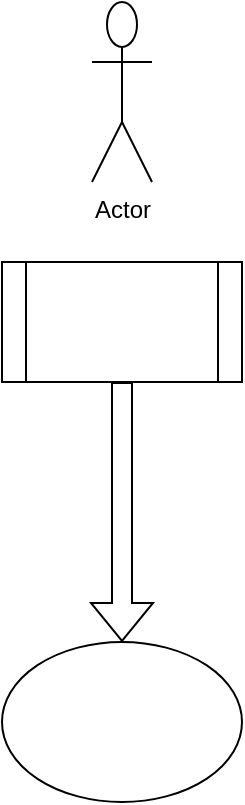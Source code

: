 <mxfile version="21.7.4" type="github">
  <diagram name="Page-1" id="1Jpa1P0KFEFP4I3yWMOC">
    <mxGraphModel dx="1434" dy="746" grid="1" gridSize="10" guides="1" tooltips="1" connect="1" arrows="1" fold="1" page="1" pageScale="1" pageWidth="827" pageHeight="1169" math="0" shadow="0">
      <root>
        <mxCell id="0" />
        <mxCell id="1" parent="0" />
        <mxCell id="__jk7moN4oOyNTZqw583-1" value="" style="shape=process;whiteSpace=wrap;html=1;backgroundOutline=1;" vertex="1" parent="1">
          <mxGeometry x="380" y="170" width="120" height="60" as="geometry" />
        </mxCell>
        <mxCell id="__jk7moN4oOyNTZqw583-2" value="" style="ellipse;whiteSpace=wrap;html=1;" vertex="1" parent="1">
          <mxGeometry x="380" y="360" width="120" height="80" as="geometry" />
        </mxCell>
        <mxCell id="__jk7moN4oOyNTZqw583-3" value="" style="shape=flexArrow;endArrow=classic;html=1;rounded=0;exitX=0.5;exitY=1;exitDx=0;exitDy=0;entryX=0.5;entryY=0;entryDx=0;entryDy=0;" edge="1" parent="1" source="__jk7moN4oOyNTZqw583-1" target="__jk7moN4oOyNTZqw583-2">
          <mxGeometry width="50" height="50" relative="1" as="geometry">
            <mxPoint x="420" y="300" as="sourcePoint" />
            <mxPoint x="490" y="290" as="targetPoint" />
          </mxGeometry>
        </mxCell>
        <mxCell id="__jk7moN4oOyNTZqw583-4" value="Actor" style="shape=umlActor;verticalLabelPosition=bottom;verticalAlign=top;html=1;outlineConnect=0;" vertex="1" parent="1">
          <mxGeometry x="425" y="40" width="30" height="90" as="geometry" />
        </mxCell>
      </root>
    </mxGraphModel>
  </diagram>
</mxfile>
